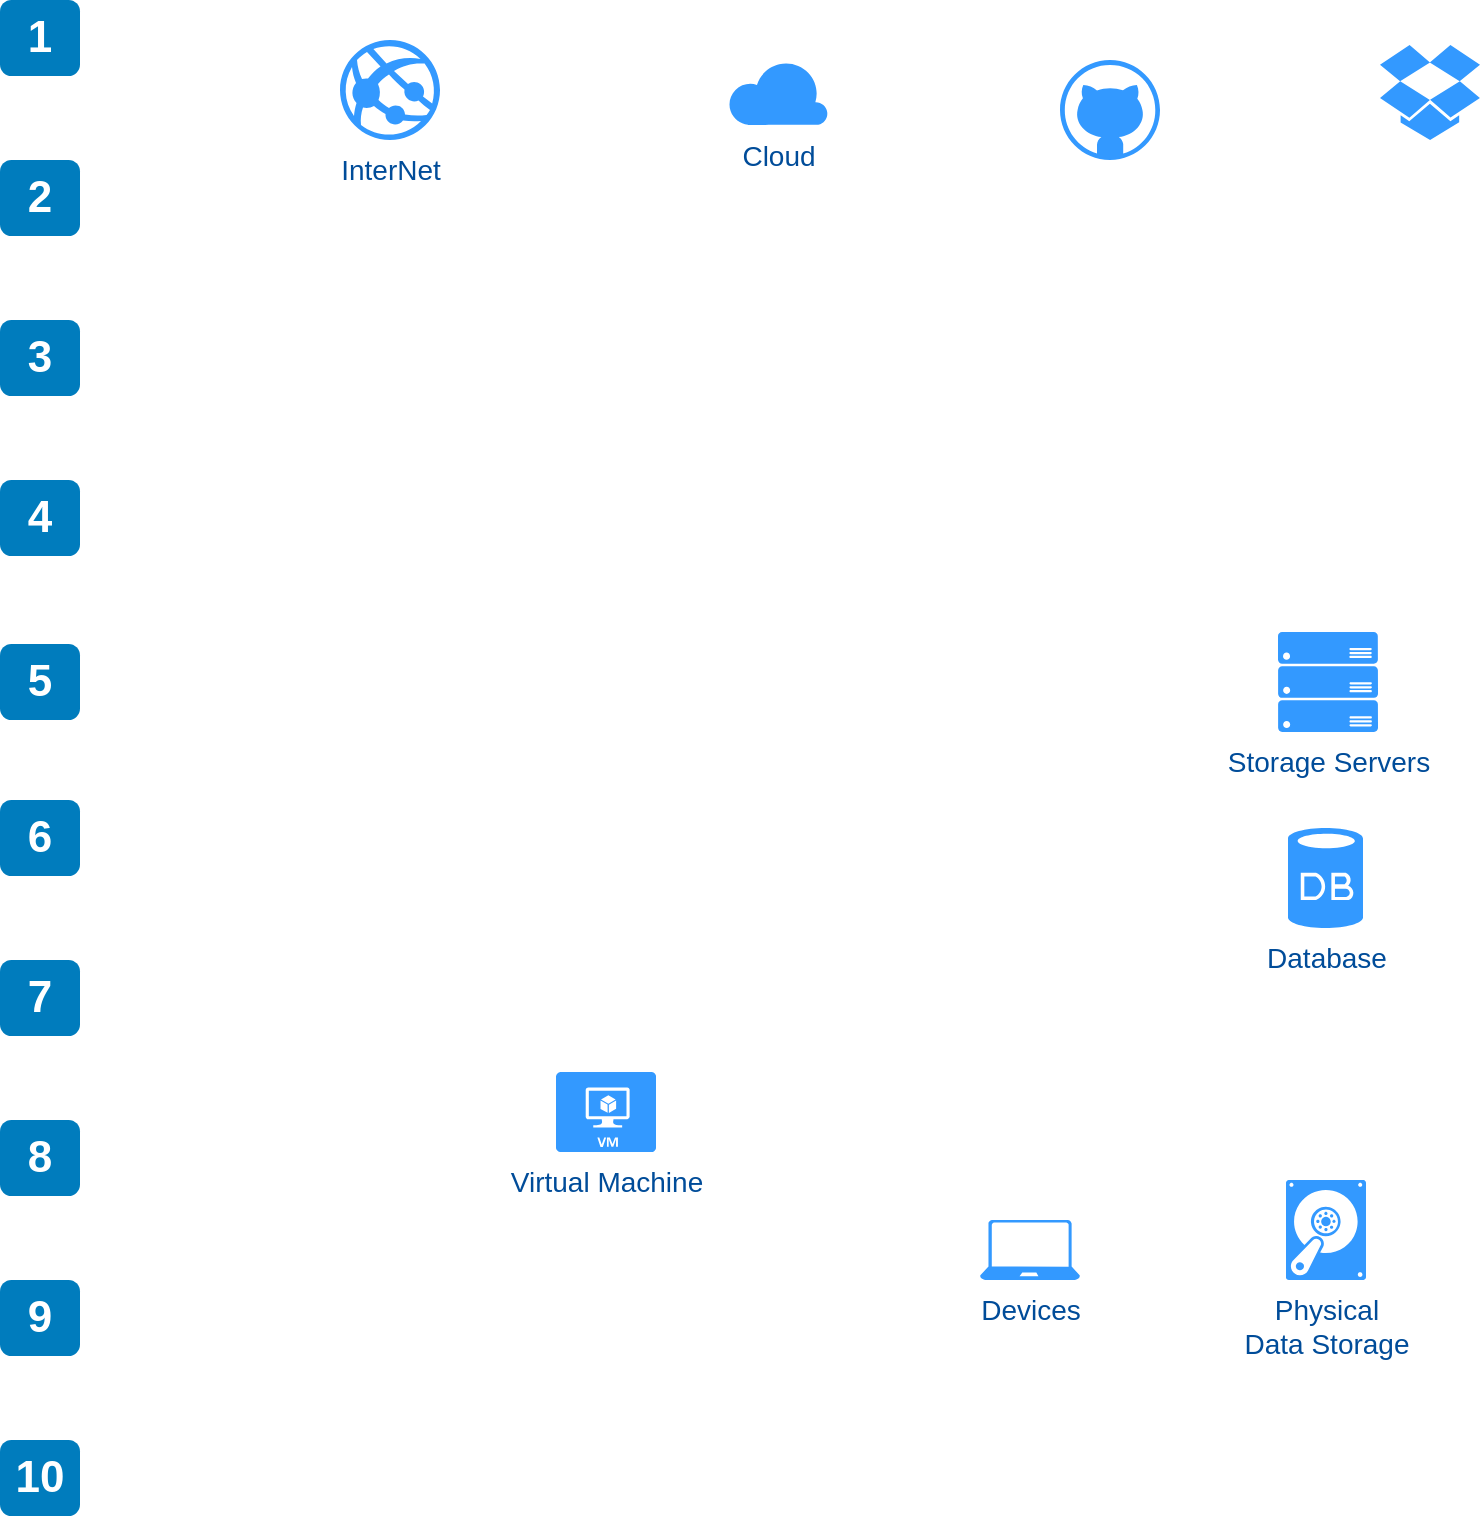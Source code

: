 <mxfile version="20.2.3" type="github">
  <diagram id="b5Q1tEY_qJwvRrVNgjek" name="第 1 页">
    <mxGraphModel dx="1026" dy="1153" grid="1" gridSize="10" guides="1" tooltips="1" connect="1" arrows="1" fold="1" page="1" pageScale="1" pageWidth="827" pageHeight="1169" math="0" shadow="0">
      <root>
        <mxCell id="0" />
        <mxCell id="1" parent="0" />
        <mxCell id="eTKaB4d6App-F-T8Km_a-1" value="" style="verticalLabelPosition=bottom;html=1;verticalAlign=top;strokeColor=none;fillColor=#3399FF;shape=mxgraph.azure.dropbox_code_source;dashed=1;fontSize=14;fontColor=#004C99" parent="1" vertex="1">
          <mxGeometry x="690" y="22.5" width="50" height="47.5" as="geometry" />
        </mxCell>
        <mxCell id="eTKaB4d6App-F-T8Km_a-2" value="" style="verticalLabelPosition=bottom;html=1;verticalAlign=top;strokeColor=none;fillColor=#3399FF;shape=mxgraph.azure.github_code;dashed=1;fontSize=14;fontColor=#004C99" parent="1" vertex="1">
          <mxGeometry x="530" y="30" width="50" height="50" as="geometry" />
        </mxCell>
        <mxCell id="eTKaB4d6App-F-T8Km_a-3" value="Devices" style="verticalLabelPosition=bottom;html=1;verticalAlign=top;strokeColor=none;fillColor=#3399FF;shape=mxgraph.azure.laptop;dashed=1;fontFamily=Helvetica;fontSize=14;fontColor=#004C99" parent="1" vertex="1">
          <mxGeometry x="490" y="610" width="50" height="30" as="geometry" />
        </mxCell>
        <mxCell id="eTKaB4d6App-F-T8Km_a-4" value="Cloud" style="verticalLabelPosition=bottom;html=1;verticalAlign=top;strokeColor=none;fillColor=#3399FF;shape=mxgraph.azure.cloud;dashed=1;fontSize=14;fontColor=#004C99" parent="1" vertex="1">
          <mxGeometry x="364" y="30" width="50" height="32.5" as="geometry" />
        </mxCell>
        <mxCell id="eTKaB4d6App-F-T8Km_a-5" value="InterNet" style="verticalLabelPosition=bottom;html=1;verticalAlign=top;strokeColor=none;fillColor=#3399FF;shape=mxgraph.azure.azure_website;dashed=1;fontSize=14;fontColor=#004C99" parent="1" vertex="1">
          <mxGeometry x="170" y="20" width="50" height="50" as="geometry" />
        </mxCell>
        <mxCell id="eTKaB4d6App-F-T8Km_a-6" value="Virtual Machine" style="verticalLabelPosition=bottom;html=1;verticalAlign=top;strokeColor=none;fillColor=#3399FF;shape=mxgraph.azure.virtual_machine;dashed=1;fontSize=14;fontColor=#004C99" parent="1" vertex="1">
          <mxGeometry x="278" y="536" width="50" height="40" as="geometry" />
        </mxCell>
        <mxCell id="eTKaB4d6App-F-T8Km_a-8" value="Database" style="verticalLabelPosition=bottom;html=1;verticalAlign=top;strokeColor=none;fillColor=#3399FF;shape=mxgraph.azure.database;dashed=1;fontFamily=Helvetica;fontSize=14;fontColor=#004C99" parent="1" vertex="1">
          <mxGeometry x="644" y="414" width="37.5" height="50" as="geometry" />
        </mxCell>
        <mxCell id="eTKaB4d6App-F-T8Km_a-9" value="Storage Servers" style="verticalLabelPosition=bottom;html=1;verticalAlign=top;strokeColor=none;fillColor=#3399FF;shape=mxgraph.azure.server_rack;dashed=1;fontFamily=Helvetica;fontSize=14;fontColor=#004C99" parent="1" vertex="1">
          <mxGeometry x="639" y="316" width="50" height="50" as="geometry" />
        </mxCell>
        <mxCell id="eTKaB4d6App-F-T8Km_a-10" value="Physical&lt;div&gt;Data Storage&lt;/div&gt;" style="verticalLabelPosition=bottom;html=1;verticalAlign=top;strokeColor=none;fillColor=#3399FF;shape=mxgraph.azure.vhd;dashed=1;fontFamily=Helvetica;fontSize=14;fontColor=#004C99" parent="1" vertex="1">
          <mxGeometry x="643" y="590" width="40" height="50" as="geometry" />
        </mxCell>
        <mxCell id="3Nzo_0Z1UaSwp5EyXcx5-1" value="6" style="rounded=1;whiteSpace=wrap;html=1;fillColor=#007CBD;strokeColor=none;fontColor=#FFFFFF;fontStyle=1;fontSize=22;" vertex="1" parent="1">
          <mxGeometry y="400" width="40" height="38" as="geometry" />
        </mxCell>
        <mxCell id="3Nzo_0Z1UaSwp5EyXcx5-2" value="7" style="rounded=1;whiteSpace=wrap;html=1;fillColor=#007CBD;strokeColor=none;fontColor=#FFFFFF;fontStyle=1;fontSize=22;" vertex="1" parent="1">
          <mxGeometry y="480" width="40" height="38" as="geometry" />
        </mxCell>
        <mxCell id="3Nzo_0Z1UaSwp5EyXcx5-3" value="1" style="rounded=1;whiteSpace=wrap;html=1;fillColor=#007CBD;strokeColor=none;fontColor=#FFFFFF;fontStyle=1;fontSize=22;" vertex="1" parent="1">
          <mxGeometry width="40" height="38" as="geometry" />
        </mxCell>
        <mxCell id="3Nzo_0Z1UaSwp5EyXcx5-4" value="2" style="rounded=1;whiteSpace=wrap;html=1;fillColor=#007CBD;strokeColor=none;fontColor=#FFFFFF;fontStyle=1;fontSize=22;" vertex="1" parent="1">
          <mxGeometry y="80" width="40" height="38" as="geometry" />
        </mxCell>
        <mxCell id="3Nzo_0Z1UaSwp5EyXcx5-5" value="3" style="rounded=1;whiteSpace=wrap;html=1;fillColor=#007CBD;strokeColor=none;fontColor=#FFFFFF;fontStyle=1;fontSize=22;" vertex="1" parent="1">
          <mxGeometry y="160" width="40" height="38" as="geometry" />
        </mxCell>
        <mxCell id="3Nzo_0Z1UaSwp5EyXcx5-6" value="4" style="rounded=1;whiteSpace=wrap;html=1;fillColor=#007CBD;strokeColor=none;fontColor=#FFFFFF;fontStyle=1;fontSize=22;" vertex="1" parent="1">
          <mxGeometry y="240" width="40" height="38" as="geometry" />
        </mxCell>
        <mxCell id="3Nzo_0Z1UaSwp5EyXcx5-7" value="5" style="rounded=1;whiteSpace=wrap;html=1;fillColor=#007CBD;strokeColor=none;fontColor=#FFFFFF;fontStyle=1;fontSize=22;" vertex="1" parent="1">
          <mxGeometry y="322" width="40" height="38" as="geometry" />
        </mxCell>
        <mxCell id="3Nzo_0Z1UaSwp5EyXcx5-10" value="8" style="rounded=1;whiteSpace=wrap;html=1;fillColor=#007CBD;strokeColor=none;fontColor=#FFFFFF;fontStyle=1;fontSize=22;" vertex="1" parent="1">
          <mxGeometry y="560" width="40" height="38" as="geometry" />
        </mxCell>
        <mxCell id="3Nzo_0Z1UaSwp5EyXcx5-11" value="9" style="rounded=1;whiteSpace=wrap;html=1;fillColor=#007CBD;strokeColor=none;fontColor=#FFFFFF;fontStyle=1;fontSize=22;" vertex="1" parent="1">
          <mxGeometry y="640" width="40" height="38" as="geometry" />
        </mxCell>
        <mxCell id="3Nzo_0Z1UaSwp5EyXcx5-12" value="10" style="rounded=1;whiteSpace=wrap;html=1;fillColor=#007CBD;strokeColor=none;fontColor=#FFFFFF;fontStyle=1;fontSize=22;" vertex="1" parent="1">
          <mxGeometry y="720" width="40" height="38" as="geometry" />
        </mxCell>
      </root>
    </mxGraphModel>
  </diagram>
</mxfile>
